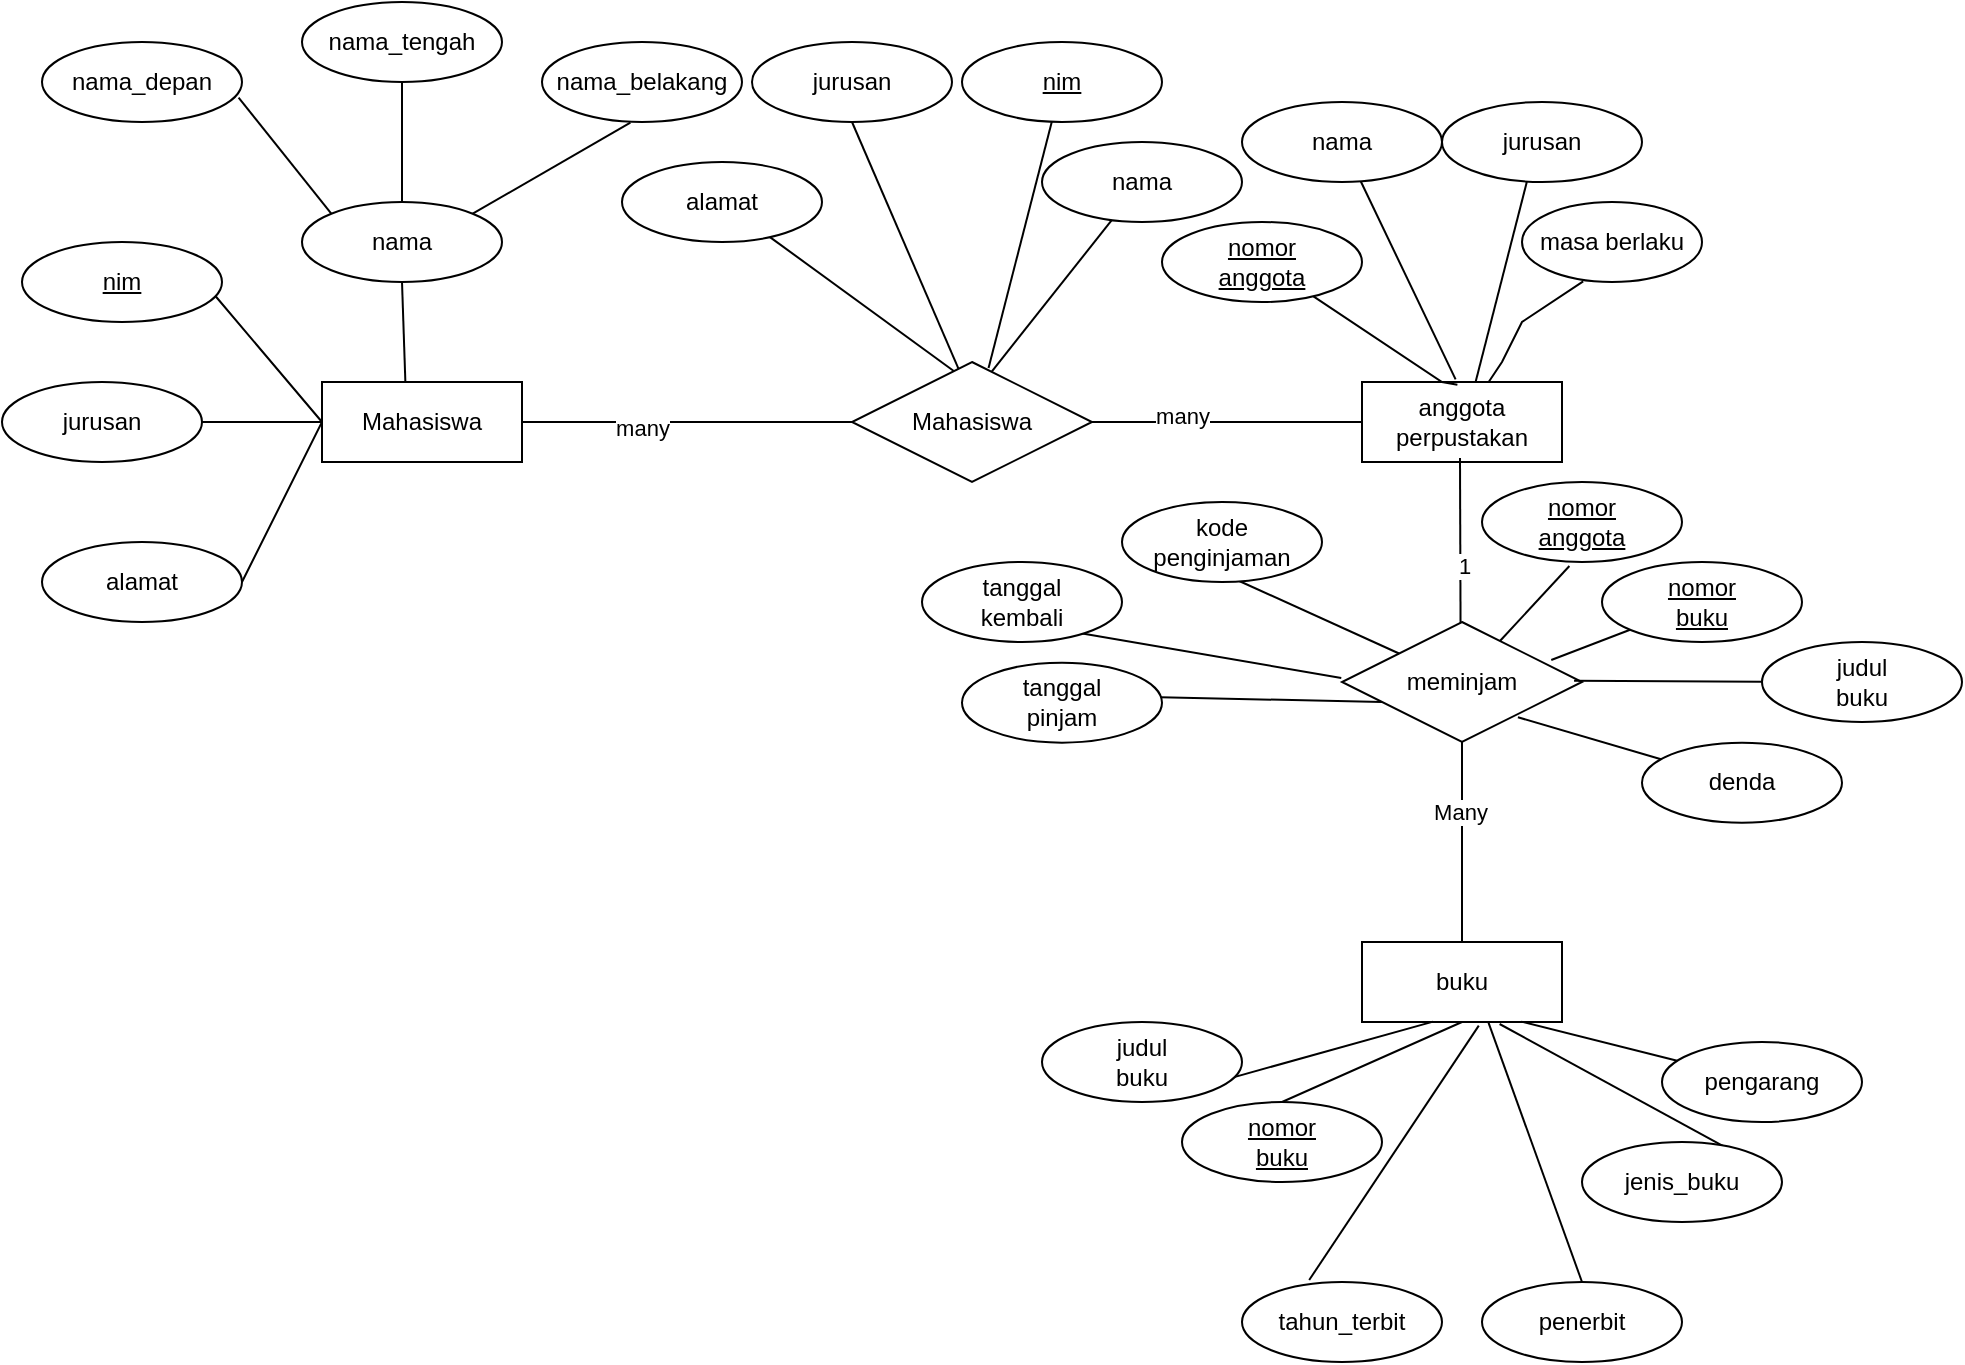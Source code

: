 <mxfile version="24.7.3" type="device">
  <diagram name="Page-1" id="_c8mprmIlxQmRkIcnTx5">
    <mxGraphModel dx="1908" dy="1184" grid="1" gridSize="10" guides="1" tooltips="1" connect="1" arrows="1" fold="1" page="1" pageScale="1" pageWidth="850" pageHeight="1100" math="0" shadow="0">
      <root>
        <mxCell id="0" />
        <mxCell id="1" parent="0" />
        <mxCell id="gbRmKxwOIsBdeHduXgDJ-1" value="nama_depan" style="ellipse;whiteSpace=wrap;html=1;align=center;" vertex="1" parent="1">
          <mxGeometry x="20" y="30" width="100" height="40" as="geometry" />
        </mxCell>
        <mxCell id="gbRmKxwOIsBdeHduXgDJ-4" value="nama_belakang" style="ellipse;whiteSpace=wrap;html=1;align=center;" vertex="1" parent="1">
          <mxGeometry x="270" y="30" width="100" height="40" as="geometry" />
        </mxCell>
        <mxCell id="gbRmKxwOIsBdeHduXgDJ-5" value="nama_tengah" style="ellipse;whiteSpace=wrap;html=1;align=center;" vertex="1" parent="1">
          <mxGeometry x="150" y="10" width="100" height="40" as="geometry" />
        </mxCell>
        <mxCell id="gbRmKxwOIsBdeHduXgDJ-12" value="" style="endArrow=none;html=1;rounded=0;entryX=0;entryY=0.5;entryDx=0;entryDy=0;" edge="1" parent="1" source="gbRmKxwOIsBdeHduXgDJ-46" target="gbRmKxwOIsBdeHduXgDJ-57">
          <mxGeometry relative="1" as="geometry">
            <mxPoint x="40" y="220" as="sourcePoint" />
            <mxPoint x="720" y="220" as="targetPoint" />
            <Array as="points">
              <mxPoint x="430" y="220" />
            </Array>
          </mxGeometry>
        </mxCell>
        <mxCell id="gbRmKxwOIsBdeHduXgDJ-109" value="many" style="edgeLabel;html=1;align=center;verticalAlign=middle;resizable=0;points=[];" vertex="1" connectable="0" parent="gbRmKxwOIsBdeHduXgDJ-12">
          <mxGeometry x="0.292" y="3" relative="1" as="geometry">
            <mxPoint as="offset" />
          </mxGeometry>
        </mxCell>
        <mxCell id="gbRmKxwOIsBdeHduXgDJ-15" value="&lt;u&gt;nim&lt;/u&gt;" style="ellipse;whiteSpace=wrap;html=1;align=center;" vertex="1" parent="1">
          <mxGeometry x="10" y="130" width="100" height="40" as="geometry" />
        </mxCell>
        <mxCell id="gbRmKxwOIsBdeHduXgDJ-17" value="jurusan" style="ellipse;whiteSpace=wrap;html=1;align=center;" vertex="1" parent="1">
          <mxGeometry y="200" width="100" height="40" as="geometry" />
        </mxCell>
        <mxCell id="gbRmKxwOIsBdeHduXgDJ-18" value="alamat" style="ellipse;whiteSpace=wrap;html=1;align=center;" vertex="1" parent="1">
          <mxGeometry x="20" y="280" width="100" height="40" as="geometry" />
        </mxCell>
        <mxCell id="gbRmKxwOIsBdeHduXgDJ-19" value="" style="endArrow=none;html=1;rounded=0;exitX=1;exitY=0.5;exitDx=0;exitDy=0;exitPerimeter=0;entryX=0.967;entryY=0.675;entryDx=0;entryDy=0;entryPerimeter=0;" edge="1" parent="1" source="gbRmKxwOIsBdeHduXgDJ-18" target="gbRmKxwOIsBdeHduXgDJ-15">
          <mxGeometry relative="1" as="geometry">
            <mxPoint x="130" y="290" as="sourcePoint" />
            <mxPoint x="120" y="150" as="targetPoint" />
            <Array as="points">
              <mxPoint x="160" y="220" />
            </Array>
          </mxGeometry>
        </mxCell>
        <mxCell id="gbRmKxwOIsBdeHduXgDJ-21" value="" style="endArrow=none;html=1;rounded=0;exitX=1;exitY=0.5;exitDx=0;exitDy=0;" edge="1" parent="1" source="gbRmKxwOIsBdeHduXgDJ-17" target="gbRmKxwOIsBdeHduXgDJ-20">
          <mxGeometry relative="1" as="geometry">
            <mxPoint x="40" y="220" as="sourcePoint" />
            <mxPoint x="550" y="220" as="targetPoint" />
          </mxGeometry>
        </mxCell>
        <mxCell id="gbRmKxwOIsBdeHduXgDJ-20" value="Mahasiswa" style="whiteSpace=wrap;html=1;align=center;" vertex="1" parent="1">
          <mxGeometry x="160" y="200" width="100" height="40" as="geometry" />
        </mxCell>
        <mxCell id="gbRmKxwOIsBdeHduXgDJ-36" value="" style="endArrow=none;html=1;rounded=0;entryX=0.5;entryY=1;entryDx=0;entryDy=0;exitX=0.417;exitY=0.008;exitDx=0;exitDy=0;exitPerimeter=0;" edge="1" parent="1" source="gbRmKxwOIsBdeHduXgDJ-20" target="gbRmKxwOIsBdeHduXgDJ-38">
          <mxGeometry relative="1" as="geometry">
            <mxPoint x="130" y="190" as="sourcePoint" />
            <mxPoint x="290" y="190" as="targetPoint" />
          </mxGeometry>
        </mxCell>
        <mxCell id="gbRmKxwOIsBdeHduXgDJ-38" value="nama" style="ellipse;whiteSpace=wrap;html=1;align=center;" vertex="1" parent="1">
          <mxGeometry x="150" y="110" width="100" height="40" as="geometry" />
        </mxCell>
        <mxCell id="gbRmKxwOIsBdeHduXgDJ-42" value="" style="endArrow=none;html=1;rounded=0;entryX=0.442;entryY=1.008;entryDx=0;entryDy=0;entryPerimeter=0;exitX=1;exitY=0;exitDx=0;exitDy=0;" edge="1" parent="1" source="gbRmKxwOIsBdeHduXgDJ-38" target="gbRmKxwOIsBdeHduXgDJ-4">
          <mxGeometry relative="1" as="geometry">
            <mxPoint x="380" y="210" as="sourcePoint" />
            <mxPoint x="540" y="210" as="targetPoint" />
          </mxGeometry>
        </mxCell>
        <mxCell id="gbRmKxwOIsBdeHduXgDJ-43" value="" style="endArrow=none;html=1;rounded=0;" edge="1" parent="1" source="gbRmKxwOIsBdeHduXgDJ-38" target="gbRmKxwOIsBdeHduXgDJ-5">
          <mxGeometry relative="1" as="geometry">
            <mxPoint x="238" y="133" as="sourcePoint" />
            <mxPoint x="324" y="80" as="targetPoint" />
          </mxGeometry>
        </mxCell>
        <mxCell id="gbRmKxwOIsBdeHduXgDJ-45" value="" style="endArrow=none;html=1;rounded=0;entryX=0;entryY=0;entryDx=0;entryDy=0;exitX=0.983;exitY=0.696;exitDx=0;exitDy=0;exitPerimeter=0;" edge="1" parent="1" source="gbRmKxwOIsBdeHduXgDJ-1" target="gbRmKxwOIsBdeHduXgDJ-38">
          <mxGeometry relative="1" as="geometry">
            <mxPoint x="248" y="143" as="sourcePoint" />
            <mxPoint x="334" y="90" as="targetPoint" />
          </mxGeometry>
        </mxCell>
        <mxCell id="gbRmKxwOIsBdeHduXgDJ-47" value="" style="endArrow=none;html=1;rounded=0;" edge="1" parent="1" source="gbRmKxwOIsBdeHduXgDJ-20" target="gbRmKxwOIsBdeHduXgDJ-46">
          <mxGeometry relative="1" as="geometry">
            <mxPoint x="260" y="220" as="sourcePoint" />
            <mxPoint x="720" y="220" as="targetPoint" />
            <Array as="points" />
          </mxGeometry>
        </mxCell>
        <mxCell id="gbRmKxwOIsBdeHduXgDJ-108" value="many" style="edgeLabel;html=1;align=center;verticalAlign=middle;resizable=0;points=[];" vertex="1" connectable="0" parent="gbRmKxwOIsBdeHduXgDJ-47">
          <mxGeometry x="-0.27" y="-3" relative="1" as="geometry">
            <mxPoint as="offset" />
          </mxGeometry>
        </mxCell>
        <mxCell id="gbRmKxwOIsBdeHduXgDJ-46" value="Mahasiswa" style="shape=rhombus;perimeter=rhombusPerimeter;whiteSpace=wrap;html=1;align=center;" vertex="1" parent="1">
          <mxGeometry x="425" y="190" width="120" height="60" as="geometry" />
        </mxCell>
        <mxCell id="gbRmKxwOIsBdeHduXgDJ-49" value="" style="endArrow=none;html=1;rounded=0;entryX=0.424;entryY=0.075;entryDx=0;entryDy=0;entryPerimeter=0;" edge="1" parent="1" source="gbRmKxwOIsBdeHduXgDJ-51" target="gbRmKxwOIsBdeHduXgDJ-46">
          <mxGeometry relative="1" as="geometry">
            <mxPoint x="400" y="150" as="sourcePoint" />
            <mxPoint x="440" y="210" as="targetPoint" />
          </mxGeometry>
        </mxCell>
        <mxCell id="gbRmKxwOIsBdeHduXgDJ-50" value="" style="endArrow=none;html=1;rounded=0;entryX=0.583;entryY=0.078;entryDx=0;entryDy=0;entryPerimeter=0;" edge="1" parent="1" source="gbRmKxwOIsBdeHduXgDJ-52" target="gbRmKxwOIsBdeHduXgDJ-46">
          <mxGeometry relative="1" as="geometry">
            <mxPoint x="540" y="150" as="sourcePoint" />
            <mxPoint x="482.36" y="190.0" as="targetPoint" />
          </mxGeometry>
        </mxCell>
        <mxCell id="gbRmKxwOIsBdeHduXgDJ-51" value="alamat" style="ellipse;whiteSpace=wrap;html=1;align=center;" vertex="1" parent="1">
          <mxGeometry x="310" y="90" width="100" height="40" as="geometry" />
        </mxCell>
        <mxCell id="gbRmKxwOIsBdeHduXgDJ-52" value="nama" style="ellipse;whiteSpace=wrap;html=1;align=center;" vertex="1" parent="1">
          <mxGeometry x="520" y="80" width="100" height="40" as="geometry" />
        </mxCell>
        <mxCell id="gbRmKxwOIsBdeHduXgDJ-53" value="" style="endArrow=none;html=1;rounded=0;entryX=0.444;entryY=0.058;entryDx=0;entryDy=0;entryPerimeter=0;exitX=0.5;exitY=1;exitDx=0;exitDy=0;" edge="1" parent="1" source="gbRmKxwOIsBdeHduXgDJ-55" target="gbRmKxwOIsBdeHduXgDJ-46">
          <mxGeometry relative="1" as="geometry">
            <mxPoint x="400" y="50" as="sourcePoint" />
            <mxPoint x="470" y="200" as="targetPoint" />
          </mxGeometry>
        </mxCell>
        <mxCell id="gbRmKxwOIsBdeHduXgDJ-54" value="" style="endArrow=none;html=1;rounded=0;entryX=0.569;entryY=0.049;entryDx=0;entryDy=0;entryPerimeter=0;" edge="1" parent="1" source="gbRmKxwOIsBdeHduXgDJ-56" target="gbRmKxwOIsBdeHduXgDJ-46">
          <mxGeometry relative="1" as="geometry">
            <mxPoint x="520" y="50" as="sourcePoint" />
            <mxPoint x="490" y="190" as="targetPoint" />
          </mxGeometry>
        </mxCell>
        <mxCell id="gbRmKxwOIsBdeHduXgDJ-55" value="jurusan" style="ellipse;whiteSpace=wrap;html=1;align=center;" vertex="1" parent="1">
          <mxGeometry x="375" y="30" width="100" height="40" as="geometry" />
        </mxCell>
        <mxCell id="gbRmKxwOIsBdeHduXgDJ-56" value="&lt;u&gt;nim&lt;/u&gt;" style="ellipse;whiteSpace=wrap;html=1;align=center;" vertex="1" parent="1">
          <mxGeometry x="480" y="30" width="100" height="40" as="geometry" />
        </mxCell>
        <mxCell id="gbRmKxwOIsBdeHduXgDJ-57" value="anggota&lt;div&gt;perpustakan&lt;/div&gt;" style="whiteSpace=wrap;html=1;align=center;" vertex="1" parent="1">
          <mxGeometry x="680" y="200" width="100" height="40" as="geometry" />
        </mxCell>
        <mxCell id="gbRmKxwOIsBdeHduXgDJ-61" value="" style="endArrow=none;html=1;rounded=0;entryX=0.34;entryY=0.992;entryDx=0;entryDy=0;entryPerimeter=0;" edge="1" parent="1" source="gbRmKxwOIsBdeHduXgDJ-57" target="gbRmKxwOIsBdeHduXgDJ-64">
          <mxGeometry relative="1" as="geometry">
            <mxPoint x="730" y="200.32" as="sourcePoint" />
            <mxPoint x="759" y="170" as="targetPoint" />
            <Array as="points">
              <mxPoint x="750" y="190" />
              <mxPoint x="760" y="170" />
            </Array>
          </mxGeometry>
        </mxCell>
        <mxCell id="gbRmKxwOIsBdeHduXgDJ-62" value="" style="endArrow=none;html=1;rounded=0;entryX=0.477;entryY=0.033;entryDx=0;entryDy=0;entryPerimeter=0;" edge="1" parent="1" source="gbRmKxwOIsBdeHduXgDJ-63" target="gbRmKxwOIsBdeHduXgDJ-57">
          <mxGeometry relative="1" as="geometry">
            <mxPoint x="690" y="170" as="sourcePoint" />
            <mxPoint x="840" y="130" as="targetPoint" />
            <Array as="points">
              <mxPoint x="720" y="200" />
            </Array>
          </mxGeometry>
        </mxCell>
        <mxCell id="gbRmKxwOIsBdeHduXgDJ-63" value="&lt;u&gt;nomor&lt;/u&gt;&lt;div&gt;&lt;u&gt;anggota&lt;/u&gt;&lt;/div&gt;" style="ellipse;whiteSpace=wrap;html=1;align=center;" vertex="1" parent="1">
          <mxGeometry x="580" y="120" width="100" height="40" as="geometry" />
        </mxCell>
        <mxCell id="gbRmKxwOIsBdeHduXgDJ-64" value="masa berlaku" style="ellipse;whiteSpace=wrap;html=1;align=center;" vertex="1" parent="1">
          <mxGeometry x="760" y="110" width="90" height="40" as="geometry" />
        </mxCell>
        <mxCell id="gbRmKxwOIsBdeHduXgDJ-66" value="" style="endArrow=none;html=1;rounded=0;entryX=0.468;entryY=-0.033;entryDx=0;entryDy=0;entryPerimeter=0;" edge="1" parent="1" source="gbRmKxwOIsBdeHduXgDJ-67" target="gbRmKxwOIsBdeHduXgDJ-57">
          <mxGeometry relative="1" as="geometry">
            <mxPoint x="670" y="100" as="sourcePoint" />
            <mxPoint x="780" y="120" as="targetPoint" />
          </mxGeometry>
        </mxCell>
        <mxCell id="gbRmKxwOIsBdeHduXgDJ-67" value="nama" style="ellipse;whiteSpace=wrap;html=1;align=center;" vertex="1" parent="1">
          <mxGeometry x="620" y="60" width="100" height="40" as="geometry" />
        </mxCell>
        <mxCell id="gbRmKxwOIsBdeHduXgDJ-69" value="" style="endArrow=none;html=1;rounded=0;entryX=0.567;entryY=0.009;entryDx=0;entryDy=0;entryPerimeter=0;exitX=0.424;exitY=1;exitDx=0;exitDy=0;exitPerimeter=0;" edge="1" parent="1" source="gbRmKxwOIsBdeHduXgDJ-70" target="gbRmKxwOIsBdeHduXgDJ-57">
          <mxGeometry relative="1" as="geometry">
            <mxPoint x="750" y="70" as="sourcePoint" />
            <mxPoint x="780" y="120" as="targetPoint" />
          </mxGeometry>
        </mxCell>
        <mxCell id="gbRmKxwOIsBdeHduXgDJ-70" value="jurusan" style="ellipse;whiteSpace=wrap;html=1;align=center;" vertex="1" parent="1">
          <mxGeometry x="720" y="60" width="100" height="40" as="geometry" />
        </mxCell>
        <mxCell id="gbRmKxwOIsBdeHduXgDJ-71" value="" style="endArrow=none;html=1;rounded=0;exitX=0.494;exitY=0.05;exitDx=0;exitDy=0;exitPerimeter=0;entryX=0.49;entryY=0.95;entryDx=0;entryDy=0;entryPerimeter=0;" edge="1" parent="1" source="gbRmKxwOIsBdeHduXgDJ-72" target="gbRmKxwOIsBdeHduXgDJ-57">
          <mxGeometry relative="1" as="geometry">
            <mxPoint x="730" y="320" as="sourcePoint" />
            <mxPoint x="729" y="240" as="targetPoint" />
          </mxGeometry>
        </mxCell>
        <mxCell id="gbRmKxwOIsBdeHduXgDJ-110" value="1" style="edgeLabel;html=1;align=center;verticalAlign=middle;resizable=0;points=[];" vertex="1" connectable="0" parent="gbRmKxwOIsBdeHduXgDJ-71">
          <mxGeometry x="-0.261" y="-2" relative="1" as="geometry">
            <mxPoint as="offset" />
          </mxGeometry>
        </mxCell>
        <mxCell id="gbRmKxwOIsBdeHduXgDJ-72" value="meminjam" style="shape=rhombus;perimeter=rhombusPerimeter;whiteSpace=wrap;html=1;align=center;" vertex="1" parent="1">
          <mxGeometry x="670" y="320" width="120" height="60" as="geometry" />
        </mxCell>
        <mxCell id="gbRmKxwOIsBdeHduXgDJ-73" value="" style="endArrow=none;html=1;rounded=0;exitX=0.5;exitY=1;exitDx=0;exitDy=0;" edge="1" parent="1" source="gbRmKxwOIsBdeHduXgDJ-72" target="gbRmKxwOIsBdeHduXgDJ-74">
          <mxGeometry relative="1" as="geometry">
            <mxPoint x="640" y="410" as="sourcePoint" />
            <mxPoint x="730" y="480" as="targetPoint" />
          </mxGeometry>
        </mxCell>
        <mxCell id="gbRmKxwOIsBdeHduXgDJ-75" value="Many" style="edgeLabel;html=1;align=center;verticalAlign=middle;resizable=0;points=[];" vertex="1" connectable="0" parent="gbRmKxwOIsBdeHduXgDJ-73">
          <mxGeometry x="-0.313" y="-1" relative="1" as="geometry">
            <mxPoint as="offset" />
          </mxGeometry>
        </mxCell>
        <mxCell id="gbRmKxwOIsBdeHduXgDJ-74" value="buku" style="whiteSpace=wrap;html=1;align=center;" vertex="1" parent="1">
          <mxGeometry x="680" y="480" width="100" height="40" as="geometry" />
        </mxCell>
        <mxCell id="gbRmKxwOIsBdeHduXgDJ-79" value="" style="endArrow=none;html=1;rounded=0;exitX=0.437;exitY=1.05;exitDx=0;exitDy=0;exitPerimeter=0;" edge="1" parent="1" source="gbRmKxwOIsBdeHduXgDJ-80" target="gbRmKxwOIsBdeHduXgDJ-72">
          <mxGeometry relative="1" as="geometry">
            <mxPoint x="790" y="270" as="sourcePoint" />
            <mxPoint x="800" y="290" as="targetPoint" />
          </mxGeometry>
        </mxCell>
        <mxCell id="gbRmKxwOIsBdeHduXgDJ-80" value="nomor&lt;div&gt;anggota&lt;/div&gt;" style="ellipse;whiteSpace=wrap;html=1;align=center;fontStyle=4;" vertex="1" parent="1">
          <mxGeometry x="740" y="250" width="100" height="40" as="geometry" />
        </mxCell>
        <mxCell id="gbRmKxwOIsBdeHduXgDJ-81" value="" style="endArrow=none;html=1;rounded=0;exitX=0.872;exitY=0.317;exitDx=0;exitDy=0;exitPerimeter=0;" edge="1" parent="1" source="gbRmKxwOIsBdeHduXgDJ-72" target="gbRmKxwOIsBdeHduXgDJ-82">
          <mxGeometry relative="1" as="geometry">
            <mxPoint x="670" y="330" as="sourcePoint" />
            <mxPoint x="830" y="310" as="targetPoint" />
          </mxGeometry>
        </mxCell>
        <mxCell id="gbRmKxwOIsBdeHduXgDJ-82" value="&lt;u&gt;nomor&lt;/u&gt;&lt;div&gt;&lt;u&gt;buku&lt;/u&gt;&lt;/div&gt;" style="ellipse;whiteSpace=wrap;html=1;align=center;" vertex="1" parent="1">
          <mxGeometry x="800" y="290" width="100" height="40" as="geometry" />
        </mxCell>
        <mxCell id="gbRmKxwOIsBdeHduXgDJ-84" value="" style="endArrow=none;html=1;rounded=0;exitX=0.967;exitY=0.489;exitDx=0;exitDy=0;exitPerimeter=0;" edge="1" parent="1" source="gbRmKxwOIsBdeHduXgDJ-72" target="gbRmKxwOIsBdeHduXgDJ-85">
          <mxGeometry relative="1" as="geometry">
            <mxPoint x="790" y="349.83" as="sourcePoint" />
            <mxPoint x="950" y="349.83" as="targetPoint" />
          </mxGeometry>
        </mxCell>
        <mxCell id="gbRmKxwOIsBdeHduXgDJ-85" value="judul&lt;div&gt;buku&lt;/div&gt;" style="ellipse;whiteSpace=wrap;html=1;align=center;" vertex="1" parent="1">
          <mxGeometry x="880" y="330.0" width="100" height="40" as="geometry" />
        </mxCell>
        <mxCell id="gbRmKxwOIsBdeHduXgDJ-86" value="" style="endArrow=none;html=1;rounded=0;exitX=0.733;exitY=0.794;exitDx=0;exitDy=0;exitPerimeter=0;" edge="1" parent="1" source="gbRmKxwOIsBdeHduXgDJ-72" target="gbRmKxwOIsBdeHduXgDJ-87">
          <mxGeometry relative="1" as="geometry">
            <mxPoint x="750" y="370" as="sourcePoint" />
            <mxPoint x="870" y="400.333" as="targetPoint" />
          </mxGeometry>
        </mxCell>
        <mxCell id="gbRmKxwOIsBdeHduXgDJ-87" value="denda" style="ellipse;whiteSpace=wrap;html=1;align=center;" vertex="1" parent="1">
          <mxGeometry x="820" y="380.333" width="100" height="40" as="geometry" />
        </mxCell>
        <mxCell id="gbRmKxwOIsBdeHduXgDJ-88" value="" style="endArrow=none;html=1;rounded=0;exitX=0.553;exitY=0.95;exitDx=0;exitDy=0;exitPerimeter=0;" edge="1" parent="1" source="gbRmKxwOIsBdeHduXgDJ-89" target="gbRmKxwOIsBdeHduXgDJ-72">
          <mxGeometry relative="1" as="geometry">
            <mxPoint x="520" y="320" as="sourcePoint" />
            <mxPoint x="680" y="320" as="targetPoint" />
          </mxGeometry>
        </mxCell>
        <mxCell id="gbRmKxwOIsBdeHduXgDJ-89" value="kode&lt;div&gt;penginjaman&lt;/div&gt;" style="ellipse;whiteSpace=wrap;html=1;align=center;" vertex="1" parent="1">
          <mxGeometry x="560" y="260" width="100" height="40" as="geometry" />
        </mxCell>
        <mxCell id="gbRmKxwOIsBdeHduXgDJ-90" value="" style="endArrow=none;html=1;rounded=0;entryX=-0.003;entryY=0.467;entryDx=0;entryDy=0;entryPerimeter=0;exitX=0.78;exitY=0.883;exitDx=0;exitDy=0;exitPerimeter=0;" edge="1" parent="1" source="gbRmKxwOIsBdeHduXgDJ-92" target="gbRmKxwOIsBdeHduXgDJ-72">
          <mxGeometry relative="1" as="geometry">
            <mxPoint x="520" y="320" as="sourcePoint" />
            <mxPoint x="680" y="320" as="targetPoint" />
          </mxGeometry>
        </mxCell>
        <mxCell id="gbRmKxwOIsBdeHduXgDJ-92" value="tanggal&lt;div&gt;kembali&lt;/div&gt;" style="ellipse;whiteSpace=wrap;html=1;align=center;" vertex="1" parent="1">
          <mxGeometry x="460" y="290" width="100" height="40" as="geometry" />
        </mxCell>
        <mxCell id="gbRmKxwOIsBdeHduXgDJ-93" value="" style="endArrow=none;html=1;rounded=0;exitX=0.993;exitY=0.433;exitDx=0;exitDy=0;exitPerimeter=0;" edge="1" parent="1" source="gbRmKxwOIsBdeHduXgDJ-94" target="gbRmKxwOIsBdeHduXgDJ-72">
          <mxGeometry relative="1" as="geometry">
            <mxPoint x="540" y="360" as="sourcePoint" />
            <mxPoint x="680" y="320" as="targetPoint" />
            <Array as="points">
              <mxPoint x="690" y="360" />
            </Array>
          </mxGeometry>
        </mxCell>
        <mxCell id="gbRmKxwOIsBdeHduXgDJ-94" value="tanggal&lt;div&gt;pinjam&lt;/div&gt;" style="ellipse;whiteSpace=wrap;html=1;align=center;" vertex="1" parent="1">
          <mxGeometry x="480" y="340.33" width="100" height="40" as="geometry" />
        </mxCell>
        <mxCell id="gbRmKxwOIsBdeHduXgDJ-95" value="" style="endArrow=none;html=1;rounded=0;entryX=0.356;entryY=0.995;entryDx=0;entryDy=0;entryPerimeter=0;exitX=0.952;exitY=0.695;exitDx=0;exitDy=0;exitPerimeter=0;" edge="1" parent="1" source="gbRmKxwOIsBdeHduXgDJ-96" target="gbRmKxwOIsBdeHduXgDJ-74">
          <mxGeometry relative="1" as="geometry">
            <mxPoint x="580" y="540" as="sourcePoint" />
            <mxPoint x="740" y="540" as="targetPoint" />
          </mxGeometry>
        </mxCell>
        <mxCell id="gbRmKxwOIsBdeHduXgDJ-96" value="judul&lt;div&gt;buku&lt;/div&gt;" style="ellipse;whiteSpace=wrap;html=1;align=center;" vertex="1" parent="1">
          <mxGeometry x="520" y="520" width="100" height="40" as="geometry" />
        </mxCell>
        <mxCell id="gbRmKxwOIsBdeHduXgDJ-97" value="" style="endArrow=none;html=1;rounded=0;exitX=0.796;exitY=0.995;exitDx=0;exitDy=0;exitPerimeter=0;" edge="1" parent="1" source="gbRmKxwOIsBdeHduXgDJ-74" target="gbRmKxwOIsBdeHduXgDJ-98">
          <mxGeometry relative="1" as="geometry">
            <mxPoint x="760" y="530" as="sourcePoint" />
            <mxPoint x="920" y="530" as="targetPoint" />
          </mxGeometry>
        </mxCell>
        <mxCell id="gbRmKxwOIsBdeHduXgDJ-98" value="pengarang" style="ellipse;whiteSpace=wrap;html=1;align=center;" vertex="1" parent="1">
          <mxGeometry x="830" y="530" width="100" height="40" as="geometry" />
        </mxCell>
        <mxCell id="gbRmKxwOIsBdeHduXgDJ-99" value="" style="endArrow=none;html=1;rounded=0;entryX=0.5;entryY=1;entryDx=0;entryDy=0;exitX=0.5;exitY=0;exitDx=0;exitDy=0;exitPerimeter=0;" edge="1" parent="1" source="gbRmKxwOIsBdeHduXgDJ-100" target="gbRmKxwOIsBdeHduXgDJ-74">
          <mxGeometry relative="1" as="geometry">
            <mxPoint x="640" y="560" as="sourcePoint" />
            <mxPoint x="800" y="560" as="targetPoint" />
          </mxGeometry>
        </mxCell>
        <mxCell id="gbRmKxwOIsBdeHduXgDJ-100" value="&lt;u&gt;nomor&lt;/u&gt;&lt;div&gt;&lt;u&gt;buku&lt;/u&gt;&lt;/div&gt;" style="ellipse;whiteSpace=wrap;html=1;align=center;" vertex="1" parent="1">
          <mxGeometry x="590" y="560" width="100" height="40" as="geometry" />
        </mxCell>
        <mxCell id="gbRmKxwOIsBdeHduXgDJ-102" value="" style="endArrow=none;html=1;rounded=0;entryX=0.688;entryY=1.025;entryDx=0;entryDy=0;entryPerimeter=0;exitX=0.752;exitY=0.115;exitDx=0;exitDy=0;exitPerimeter=0;" edge="1" parent="1" source="gbRmKxwOIsBdeHduXgDJ-103" target="gbRmKxwOIsBdeHduXgDJ-74">
          <mxGeometry relative="1" as="geometry">
            <mxPoint x="790" y="570" as="sourcePoint" />
            <mxPoint x="800" y="560" as="targetPoint" />
          </mxGeometry>
        </mxCell>
        <mxCell id="gbRmKxwOIsBdeHduXgDJ-103" value="jenis_buku" style="ellipse;whiteSpace=wrap;html=1;align=center;" vertex="1" parent="1">
          <mxGeometry x="790" y="580" width="100" height="40" as="geometry" />
        </mxCell>
        <mxCell id="gbRmKxwOIsBdeHduXgDJ-104" value="" style="endArrow=none;html=1;rounded=0;entryX=0.584;entryY=1.045;entryDx=0;entryDy=0;entryPerimeter=0;exitX=0.336;exitY=-0.025;exitDx=0;exitDy=0;exitPerimeter=0;" edge="1" parent="1" source="gbRmKxwOIsBdeHduXgDJ-105" target="gbRmKxwOIsBdeHduXgDJ-74">
          <mxGeometry relative="1" as="geometry">
            <mxPoint x="680" y="610" as="sourcePoint" />
            <mxPoint x="800" y="600" as="targetPoint" />
          </mxGeometry>
        </mxCell>
        <mxCell id="gbRmKxwOIsBdeHduXgDJ-105" value="tahun_terbit" style="ellipse;whiteSpace=wrap;html=1;align=center;" vertex="1" parent="1">
          <mxGeometry x="620" y="650" width="100" height="40" as="geometry" />
        </mxCell>
        <mxCell id="gbRmKxwOIsBdeHduXgDJ-106" value="" style="endArrow=none;html=1;rounded=0;entryX=0.632;entryY=1.005;entryDx=0;entryDy=0;entryPerimeter=0;exitX=0.5;exitY=0;exitDx=0;exitDy=0;" edge="1" parent="1" source="gbRmKxwOIsBdeHduXgDJ-107" target="gbRmKxwOIsBdeHduXgDJ-74">
          <mxGeometry relative="1" as="geometry">
            <mxPoint x="730" y="630" as="sourcePoint" />
            <mxPoint x="800" y="600" as="targetPoint" />
          </mxGeometry>
        </mxCell>
        <mxCell id="gbRmKxwOIsBdeHduXgDJ-107" value="penerbit" style="ellipse;whiteSpace=wrap;html=1;align=center;" vertex="1" parent="1">
          <mxGeometry x="740" y="650" width="100" height="40" as="geometry" />
        </mxCell>
      </root>
    </mxGraphModel>
  </diagram>
</mxfile>
